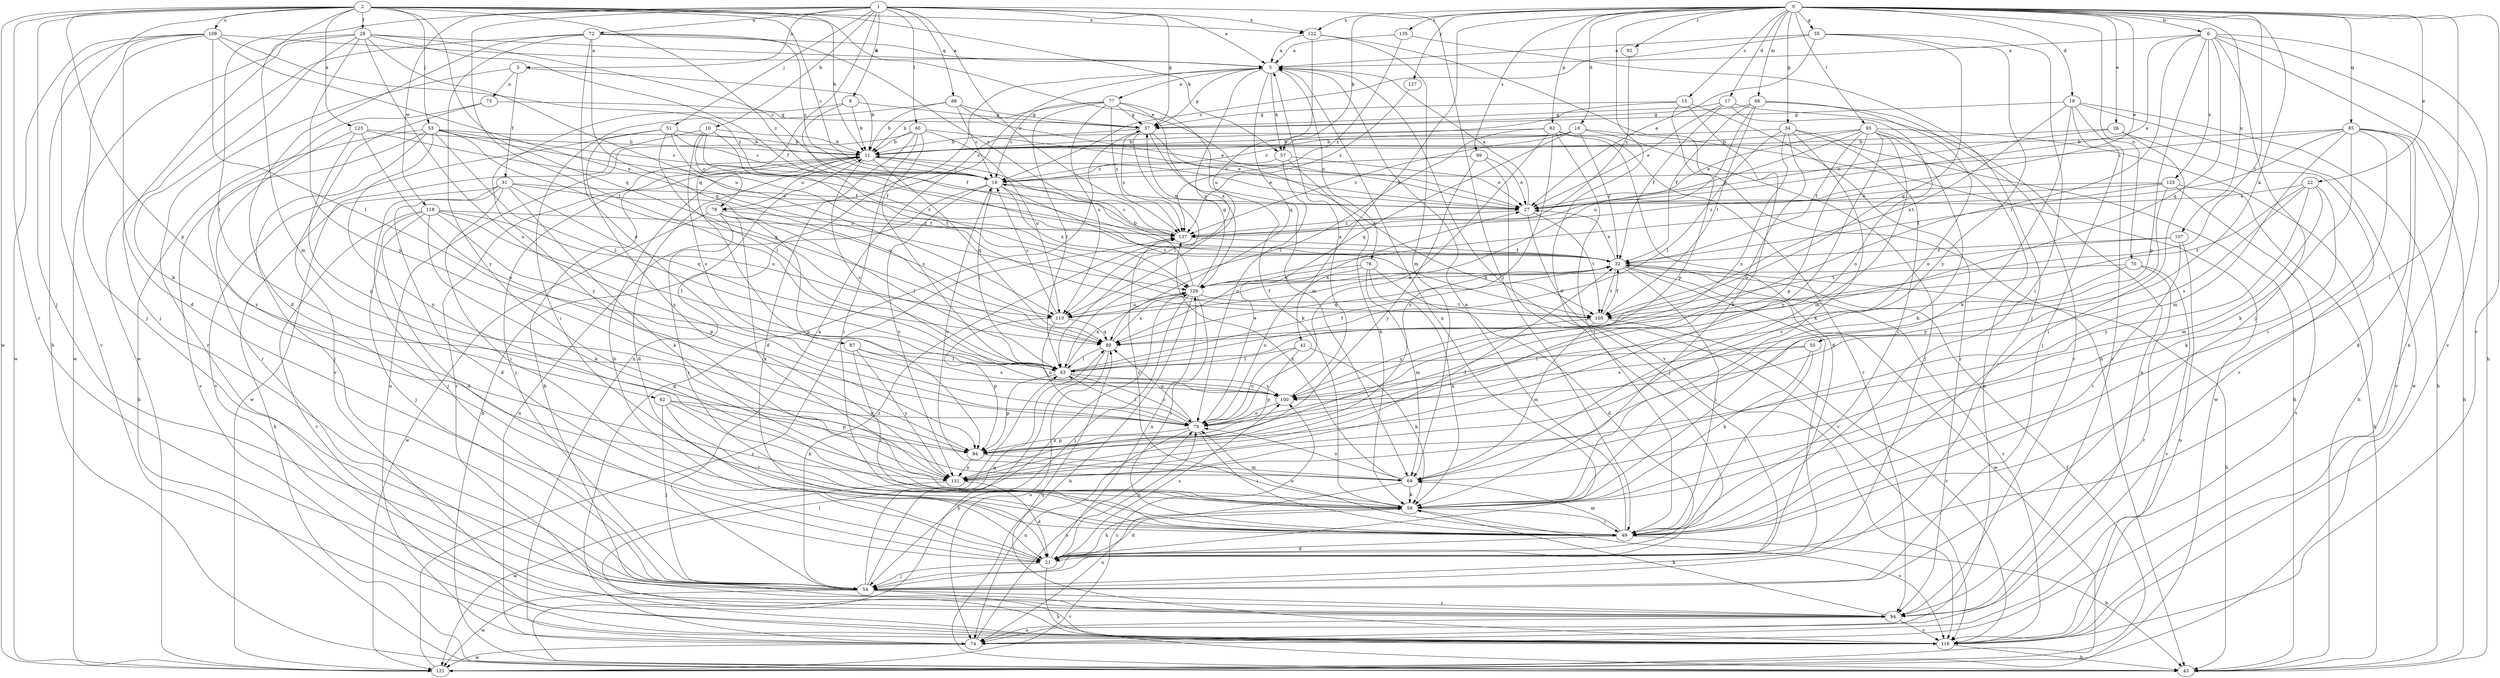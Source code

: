 strict digraph  {
0;
1;
2;
3;
5;
6;
8;
10;
11;
15;
16;
17;
18;
19;
21;
22;
26;
27;
28;
31;
32;
34;
35;
37;
42;
43;
49;
51;
53;
54;
55;
57;
58;
60;
62;
63;
66;
69;
70;
72;
73;
74;
76;
77;
78;
79;
82;
84;
85;
87;
88;
89;
92;
93;
94;
99;
100;
105;
107;
108;
110;
116;
118;
121;
122;
123;
125;
126;
127;
131;
135;
137;
0 -> 6  [label=b];
0 -> 15  [label=c];
0 -> 17  [label=d];
0 -> 18  [label=d];
0 -> 19  [label=d];
0 -> 21  [label=d];
0 -> 22  [label=e];
0 -> 26  [label=e];
0 -> 27  [label=e];
0 -> 34  [label=g];
0 -> 35  [label=g];
0 -> 42  [label=h];
0 -> 49  [label=i];
0 -> 55  [label=k];
0 -> 57  [label=k];
0 -> 66  [label=m];
0 -> 70  [label=n];
0 -> 82  [label=p];
0 -> 85  [label=q];
0 -> 92  [label=r];
0 -> 93  [label=r];
0 -> 99  [label=s];
0 -> 105  [label=t];
0 -> 107  [label=u];
0 -> 116  [label=v];
0 -> 122  [label=x];
0 -> 127  [label=y];
0 -> 135  [label=z];
1 -> 3  [label=a];
1 -> 5  [label=a];
1 -> 8  [label=b];
1 -> 10  [label=b];
1 -> 37  [label=g];
1 -> 49  [label=i];
1 -> 51  [label=j];
1 -> 60  [label=l];
1 -> 62  [label=l];
1 -> 63  [label=l];
1 -> 72  [label=n];
1 -> 87  [label=q];
1 -> 88  [label=q];
1 -> 118  [label=w];
1 -> 122  [label=x];
1 -> 137  [label=z];
2 -> 11  [label=b];
2 -> 16  [label=c];
2 -> 27  [label=e];
2 -> 28  [label=f];
2 -> 43  [label=h];
2 -> 53  [label=j];
2 -> 54  [label=j];
2 -> 57  [label=k];
2 -> 69  [label=m];
2 -> 84  [label=p];
2 -> 89  [label=q];
2 -> 94  [label=r];
2 -> 108  [label=u];
2 -> 121  [label=w];
2 -> 122  [label=x];
2 -> 123  [label=x];
2 -> 137  [label=z];
3 -> 11  [label=b];
3 -> 31  [label=f];
3 -> 73  [label=n];
3 -> 94  [label=r];
5 -> 37  [label=g];
5 -> 57  [label=k];
5 -> 74  [label=n];
5 -> 76  [label=o];
5 -> 77  [label=o];
5 -> 89  [label=q];
5 -> 110  [label=u];
5 -> 116  [label=v];
6 -> 5  [label=a];
6 -> 27  [label=e];
6 -> 43  [label=h];
6 -> 54  [label=j];
6 -> 63  [label=l];
6 -> 74  [label=n];
6 -> 84  [label=p];
6 -> 89  [label=q];
6 -> 116  [label=v];
6 -> 125  [label=x];
8 -> 11  [label=b];
8 -> 32  [label=f];
8 -> 37  [label=g];
8 -> 131  [label=y];
10 -> 11  [label=b];
10 -> 78  [label=o];
10 -> 100  [label=s];
10 -> 105  [label=t];
10 -> 121  [label=w];
10 -> 126  [label=x];
11 -> 16  [label=c];
11 -> 21  [label=d];
11 -> 27  [label=e];
11 -> 54  [label=j];
11 -> 78  [label=o];
11 -> 89  [label=q];
11 -> 94  [label=r];
11 -> 100  [label=s];
15 -> 37  [label=g];
15 -> 58  [label=k];
15 -> 78  [label=o];
15 -> 84  [label=p];
15 -> 94  [label=r];
16 -> 27  [label=e];
16 -> 63  [label=l];
16 -> 74  [label=n];
16 -> 105  [label=t];
16 -> 126  [label=x];
16 -> 131  [label=y];
17 -> 27  [label=e];
17 -> 32  [label=f];
17 -> 37  [label=g];
17 -> 74  [label=n];
17 -> 79  [label=o];
18 -> 11  [label=b];
18 -> 16  [label=c];
18 -> 32  [label=f];
18 -> 54  [label=j];
18 -> 89  [label=q];
18 -> 121  [label=w];
18 -> 137  [label=z];
19 -> 37  [label=g];
19 -> 43  [label=h];
19 -> 54  [label=j];
19 -> 58  [label=k];
19 -> 94  [label=r];
19 -> 105  [label=t];
19 -> 121  [label=w];
21 -> 5  [label=a];
21 -> 11  [label=b];
21 -> 43  [label=h];
21 -> 54  [label=j];
21 -> 58  [label=k];
21 -> 79  [label=o];
21 -> 100  [label=s];
21 -> 126  [label=x];
22 -> 27  [label=e];
22 -> 58  [label=k];
22 -> 69  [label=m];
22 -> 100  [label=s];
22 -> 105  [label=t];
22 -> 131  [label=y];
26 -> 11  [label=b];
26 -> 27  [label=e];
26 -> 49  [label=i];
26 -> 94  [label=r];
27 -> 5  [label=a];
27 -> 105  [label=t];
27 -> 116  [label=v];
27 -> 137  [label=z];
28 -> 5  [label=a];
28 -> 16  [label=c];
28 -> 32  [label=f];
28 -> 54  [label=j];
28 -> 58  [label=k];
28 -> 79  [label=o];
28 -> 84  [label=p];
28 -> 110  [label=u];
28 -> 121  [label=w];
31 -> 21  [label=d];
31 -> 27  [label=e];
31 -> 43  [label=h];
31 -> 49  [label=i];
31 -> 54  [label=j];
31 -> 58  [label=k];
31 -> 89  [label=q];
31 -> 110  [label=u];
32 -> 27  [label=e];
32 -> 43  [label=h];
32 -> 49  [label=i];
32 -> 54  [label=j];
32 -> 89  [label=q];
32 -> 105  [label=t];
32 -> 116  [label=v];
32 -> 121  [label=w];
32 -> 126  [label=x];
34 -> 11  [label=b];
34 -> 43  [label=h];
34 -> 49  [label=i];
34 -> 58  [label=k];
34 -> 63  [label=l];
34 -> 79  [label=o];
34 -> 100  [label=s];
35 -> 5  [label=a];
35 -> 16  [label=c];
35 -> 27  [label=e];
35 -> 49  [label=i];
35 -> 89  [label=q];
35 -> 131  [label=y];
37 -> 11  [label=b];
37 -> 58  [label=k];
37 -> 63  [label=l];
37 -> 105  [label=t];
37 -> 137  [label=z];
42 -> 58  [label=k];
42 -> 63  [label=l];
42 -> 79  [label=o];
42 -> 84  [label=p];
43 -> 11  [label=b];
49 -> 5  [label=a];
49 -> 21  [label=d];
49 -> 43  [label=h];
49 -> 69  [label=m];
49 -> 79  [label=o];
51 -> 11  [label=b];
51 -> 16  [label=c];
51 -> 63  [label=l];
51 -> 105  [label=t];
51 -> 116  [label=v];
51 -> 131  [label=y];
53 -> 11  [label=b];
53 -> 16  [label=c];
53 -> 32  [label=f];
53 -> 43  [label=h];
53 -> 54  [label=j];
53 -> 63  [label=l];
53 -> 89  [label=q];
53 -> 116  [label=v];
53 -> 131  [label=y];
54 -> 5  [label=a];
54 -> 89  [label=q];
54 -> 94  [label=r];
54 -> 116  [label=v];
54 -> 121  [label=w];
54 -> 126  [label=x];
54 -> 137  [label=z];
55 -> 49  [label=i];
55 -> 58  [label=k];
55 -> 63  [label=l];
55 -> 100  [label=s];
57 -> 16  [label=c];
57 -> 27  [label=e];
57 -> 58  [label=k];
57 -> 79  [label=o];
58 -> 21  [label=d];
58 -> 49  [label=i];
58 -> 116  [label=v];
58 -> 137  [label=z];
60 -> 11  [label=b];
60 -> 21  [label=d];
60 -> 27  [label=e];
60 -> 49  [label=i];
60 -> 74  [label=n];
60 -> 100  [label=s];
60 -> 110  [label=u];
62 -> 49  [label=i];
62 -> 54  [label=j];
62 -> 58  [label=k];
62 -> 79  [label=o];
62 -> 84  [label=p];
63 -> 32  [label=f];
63 -> 79  [label=o];
63 -> 84  [label=p];
63 -> 100  [label=s];
63 -> 126  [label=x];
66 -> 32  [label=f];
66 -> 37  [label=g];
66 -> 79  [label=o];
66 -> 94  [label=r];
66 -> 105  [label=t];
66 -> 110  [label=u];
69 -> 16  [label=c];
69 -> 58  [label=k];
69 -> 74  [label=n];
69 -> 79  [label=o];
69 -> 137  [label=z];
70 -> 94  [label=r];
70 -> 100  [label=s];
70 -> 116  [label=v];
70 -> 126  [label=x];
72 -> 5  [label=a];
72 -> 16  [label=c];
72 -> 21  [label=d];
72 -> 79  [label=o];
72 -> 89  [label=q];
72 -> 121  [label=w];
72 -> 131  [label=y];
72 -> 137  [label=z];
73 -> 37  [label=g];
73 -> 94  [label=r];
73 -> 116  [label=v];
74 -> 37  [label=g];
74 -> 79  [label=o];
74 -> 121  [label=w];
76 -> 21  [label=d];
76 -> 58  [label=k];
76 -> 69  [label=m];
76 -> 79  [label=o];
76 -> 126  [label=x];
77 -> 11  [label=b];
77 -> 16  [label=c];
77 -> 37  [label=g];
77 -> 63  [label=l];
77 -> 69  [label=m];
77 -> 110  [label=u];
77 -> 126  [label=x];
77 -> 137  [label=z];
78 -> 49  [label=i];
78 -> 58  [label=k];
78 -> 63  [label=l];
78 -> 84  [label=p];
78 -> 121  [label=w];
78 -> 137  [label=z];
79 -> 27  [label=e];
79 -> 49  [label=i];
79 -> 63  [label=l];
79 -> 74  [label=n];
79 -> 84  [label=p];
79 -> 89  [label=q];
82 -> 11  [label=b];
82 -> 21  [label=d];
82 -> 49  [label=i];
82 -> 63  [label=l];
82 -> 79  [label=o];
82 -> 94  [label=r];
82 -> 131  [label=y];
84 -> 69  [label=m];
84 -> 131  [label=y];
85 -> 11  [label=b];
85 -> 16  [label=c];
85 -> 21  [label=d];
85 -> 43  [label=h];
85 -> 49  [label=i];
85 -> 58  [label=k];
85 -> 69  [label=m];
85 -> 116  [label=v];
85 -> 126  [label=x];
87 -> 49  [label=i];
87 -> 63  [label=l];
87 -> 100  [label=s];
87 -> 131  [label=y];
88 -> 11  [label=b];
88 -> 16  [label=c];
88 -> 27  [label=e];
88 -> 37  [label=g];
88 -> 49  [label=i];
89 -> 43  [label=h];
89 -> 63  [label=l];
89 -> 74  [label=n];
89 -> 126  [label=x];
92 -> 137  [label=z];
93 -> 11  [label=b];
93 -> 27  [label=e];
93 -> 32  [label=f];
93 -> 43  [label=h];
93 -> 58  [label=k];
93 -> 69  [label=m];
93 -> 74  [label=n];
93 -> 84  [label=p];
93 -> 131  [label=y];
93 -> 137  [label=z];
94 -> 11  [label=b];
94 -> 58  [label=k];
94 -> 74  [label=n];
94 -> 116  [label=v];
99 -> 16  [label=c];
99 -> 27  [label=e];
99 -> 54  [label=j];
99 -> 131  [label=y];
100 -> 5  [label=a];
100 -> 79  [label=o];
105 -> 32  [label=f];
105 -> 69  [label=m];
105 -> 100  [label=s];
105 -> 116  [label=v];
107 -> 32  [label=f];
107 -> 49  [label=i];
107 -> 74  [label=n];
107 -> 105  [label=t];
108 -> 5  [label=a];
108 -> 21  [label=d];
108 -> 54  [label=j];
108 -> 63  [label=l];
108 -> 116  [label=v];
108 -> 121  [label=w];
108 -> 126  [label=x];
108 -> 137  [label=z];
110 -> 16  [label=c];
110 -> 32  [label=f];
110 -> 79  [label=o];
110 -> 84  [label=p];
110 -> 89  [label=q];
116 -> 43  [label=h];
116 -> 63  [label=l];
116 -> 89  [label=q];
118 -> 21  [label=d];
118 -> 54  [label=j];
118 -> 58  [label=k];
118 -> 63  [label=l];
118 -> 84  [label=p];
118 -> 110  [label=u];
118 -> 116  [label=v];
118 -> 137  [label=z];
121 -> 32  [label=f];
121 -> 100  [label=s];
121 -> 137  [label=z];
122 -> 5  [label=a];
122 -> 43  [label=h];
122 -> 69  [label=m];
122 -> 110  [label=u];
123 -> 11  [label=b];
123 -> 32  [label=f];
123 -> 79  [label=o];
123 -> 84  [label=p];
123 -> 131  [label=y];
125 -> 27  [label=e];
125 -> 32  [label=f];
125 -> 43  [label=h];
125 -> 116  [label=v];
125 -> 131  [label=y];
125 -> 137  [label=z];
126 -> 11  [label=b];
126 -> 37  [label=g];
126 -> 43  [label=h];
126 -> 49  [label=i];
126 -> 54  [label=j];
126 -> 105  [label=t];
126 -> 110  [label=u];
127 -> 137  [label=z];
131 -> 21  [label=d];
131 -> 32  [label=f];
131 -> 121  [label=w];
135 -> 5  [label=a];
135 -> 54  [label=j];
135 -> 137  [label=z];
137 -> 16  [label=c];
137 -> 32  [label=f];
}
